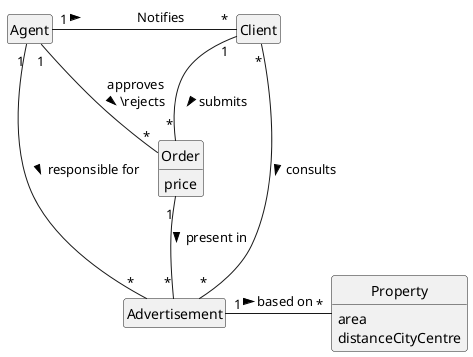 @startuml
skinparam monochrome true
skinparam packageStyle rectangle
skinparam shadowing false
skinparam classAttributeIconSize 0

hide circle
hide empty members

class Client{
}
class Agent {
}
class Order {
price
}
class Advertisement{
}
class Property {
area
distanceCityCentre
}
Client"1" -- "*"Order:\n submits >
Client"*" --- "*"Advertisement: consults >

Agent"1" --- "*"Advertisement: responsible for >
Agent"1" -- "*"Order: approves\n\\\\rejects >
Agent"1" - "*"Client: <color:white>aaaa\t<color:black>Notifies \t\t >

Order"1" -- "*"Advertisement: present in >
Advertisement"1" -right "*"Property: based on >

@enduml